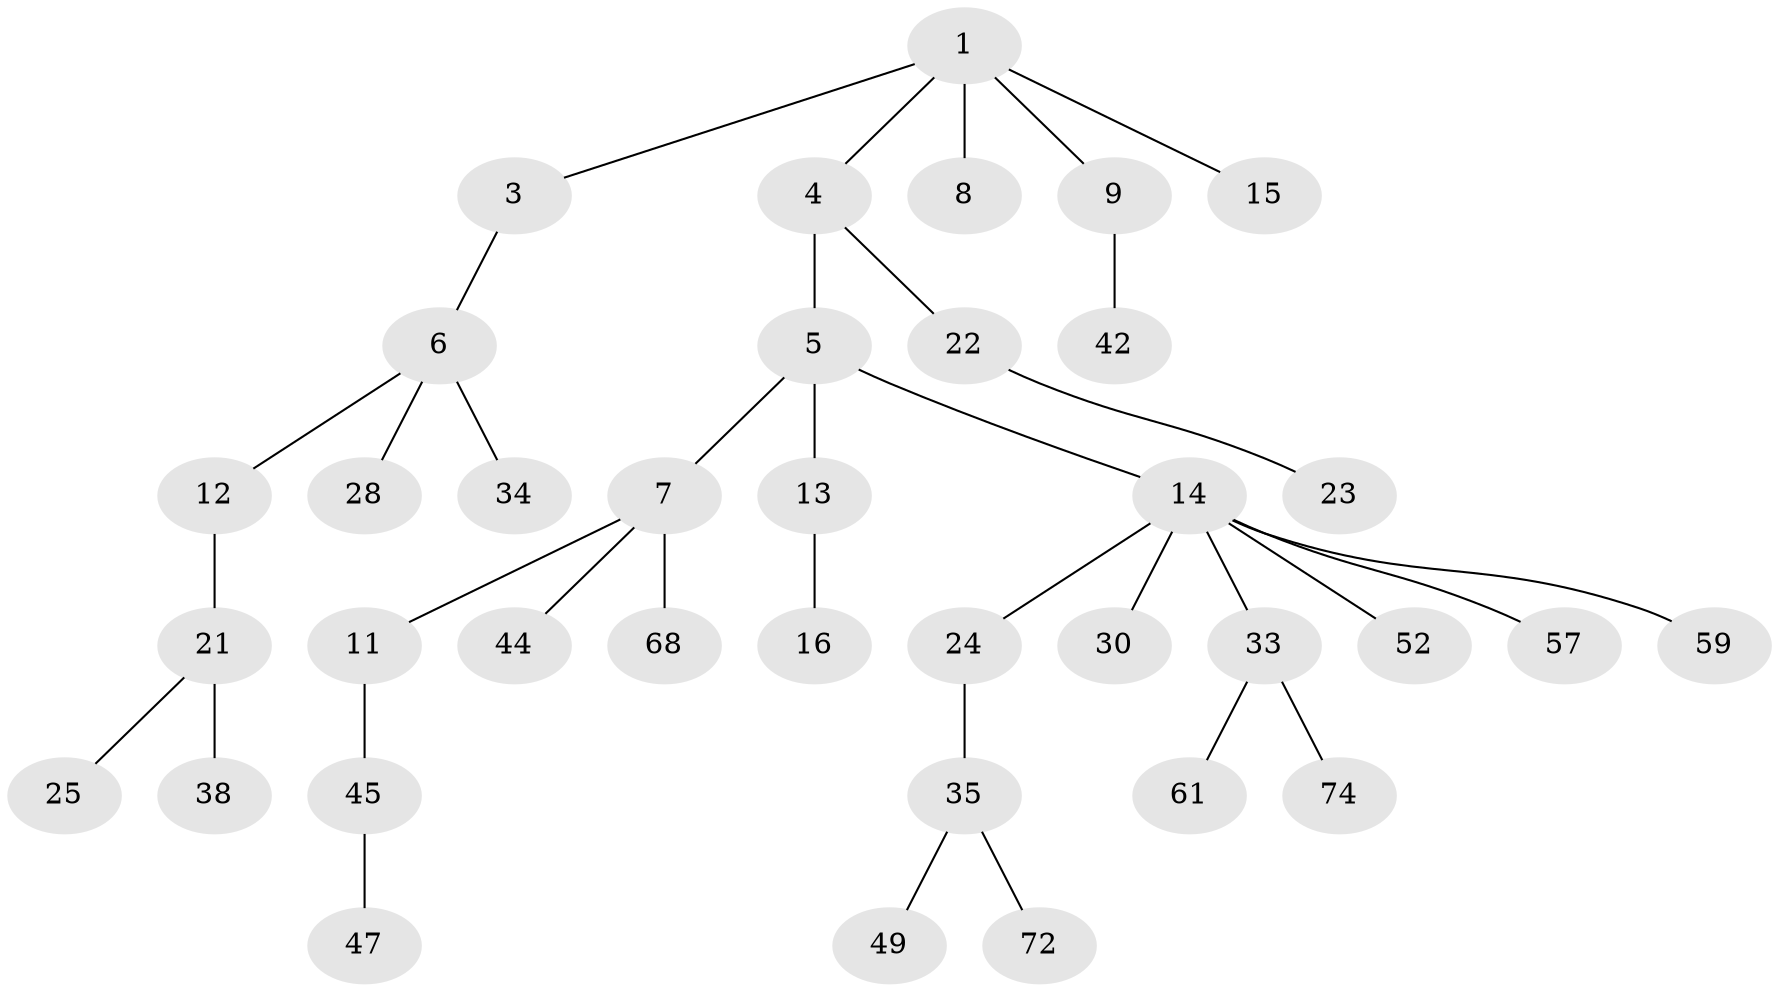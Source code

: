 // original degree distribution, {2: 0.30666666666666664, 5: 0.02666666666666667, 3: 0.18666666666666668, 4: 0.04, 1: 0.4266666666666667, 6: 0.013333333333333334}
// Generated by graph-tools (version 1.1) at 2025/15/03/09/25 04:15:26]
// undirected, 37 vertices, 36 edges
graph export_dot {
graph [start="1"]
  node [color=gray90,style=filled];
  1 [super="+2"];
  3;
  4;
  5;
  6;
  7 [super="+10+51"];
  8;
  9 [super="+29"];
  11 [super="+73+40"];
  12 [super="+19"];
  13;
  14 [super="+17"];
  15 [super="+26"];
  16 [super="+18+50"];
  21;
  22;
  23;
  24 [super="+27+32"];
  25 [super="+56+46"];
  28 [super="+58"];
  30;
  33 [super="+64+39"];
  34 [super="+36"];
  35;
  38 [super="+55"];
  42 [super="+75+53"];
  44 [super="+54"];
  45;
  47 [super="+69"];
  49;
  52;
  57;
  59 [super="+60"];
  61;
  68;
  72;
  74;
  1 -- 4;
  1 -- 3;
  1 -- 8;
  1 -- 9;
  1 -- 15;
  3 -- 6;
  4 -- 5;
  4 -- 22;
  5 -- 7;
  5 -- 13;
  5 -- 14;
  6 -- 12;
  6 -- 28;
  6 -- 34;
  7 -- 44;
  7 -- 68;
  7 -- 11;
  9 -- 42;
  11 -- 45;
  12 -- 21;
  13 -- 16;
  14 -- 30;
  14 -- 33;
  14 -- 52;
  14 -- 24;
  14 -- 57;
  14 -- 59;
  21 -- 25;
  21 -- 38;
  22 -- 23;
  24 -- 35;
  33 -- 74;
  33 -- 61;
  35 -- 49;
  35 -- 72;
  45 -- 47;
}
